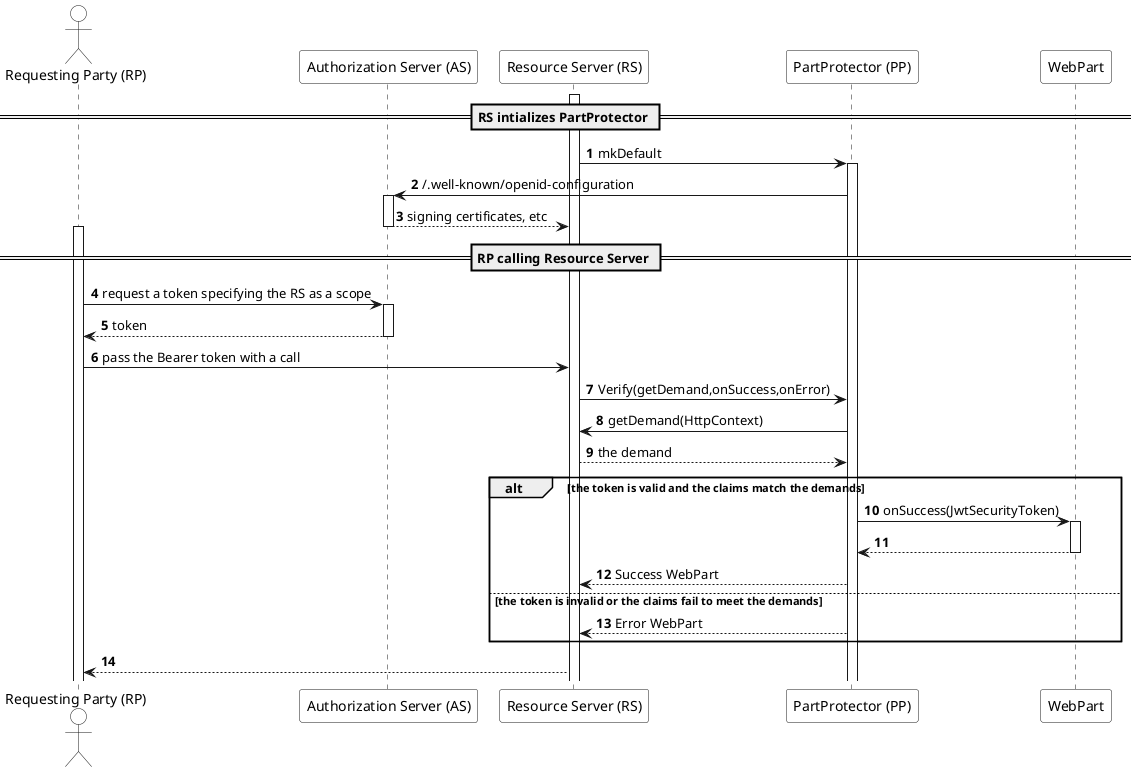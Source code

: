 @startuml
autonumber
actor "Requesting Party (RP)" as RP #white
participant "Authorization Server (AS)" as AS #white
participant "Resource Server (RS)" as RS #white
participant "PartProtector (PP)" as PP #white
participant "WebPart" #white

== RS intializes PartProtector ==
activate RS 
RS -> PP : mkDefault
activate PP 
PP -> AS : /.well-known/openid-configuration
activate AS 
AS --> RS : signing certificates, etc
deactivate AS
== RP calling Resource Server ==
activate RP
RP -> AS : request a token specifying the RS as a scope
activate AS
AS --> RP : token
deactivate AS
RP -> RS : pass the Bearer token with a call
RS -> PP : Verify(getDemand,onSuccess,onError)
PP -> RS : getDemand(HttpContext)
RS --> PP : the demand
alt the token is valid and the claims match the demands
PP -> WebPart : onSuccess(JwtSecurityToken)
activate WebPart
WebPart --> PP 
deactivate WebPart
PP --> RS : Success WebPart 
else the token is invalid or the claims fail to meet the demands
PP --> RS : Error WebPart 
end
RS --> RP  

@enduml